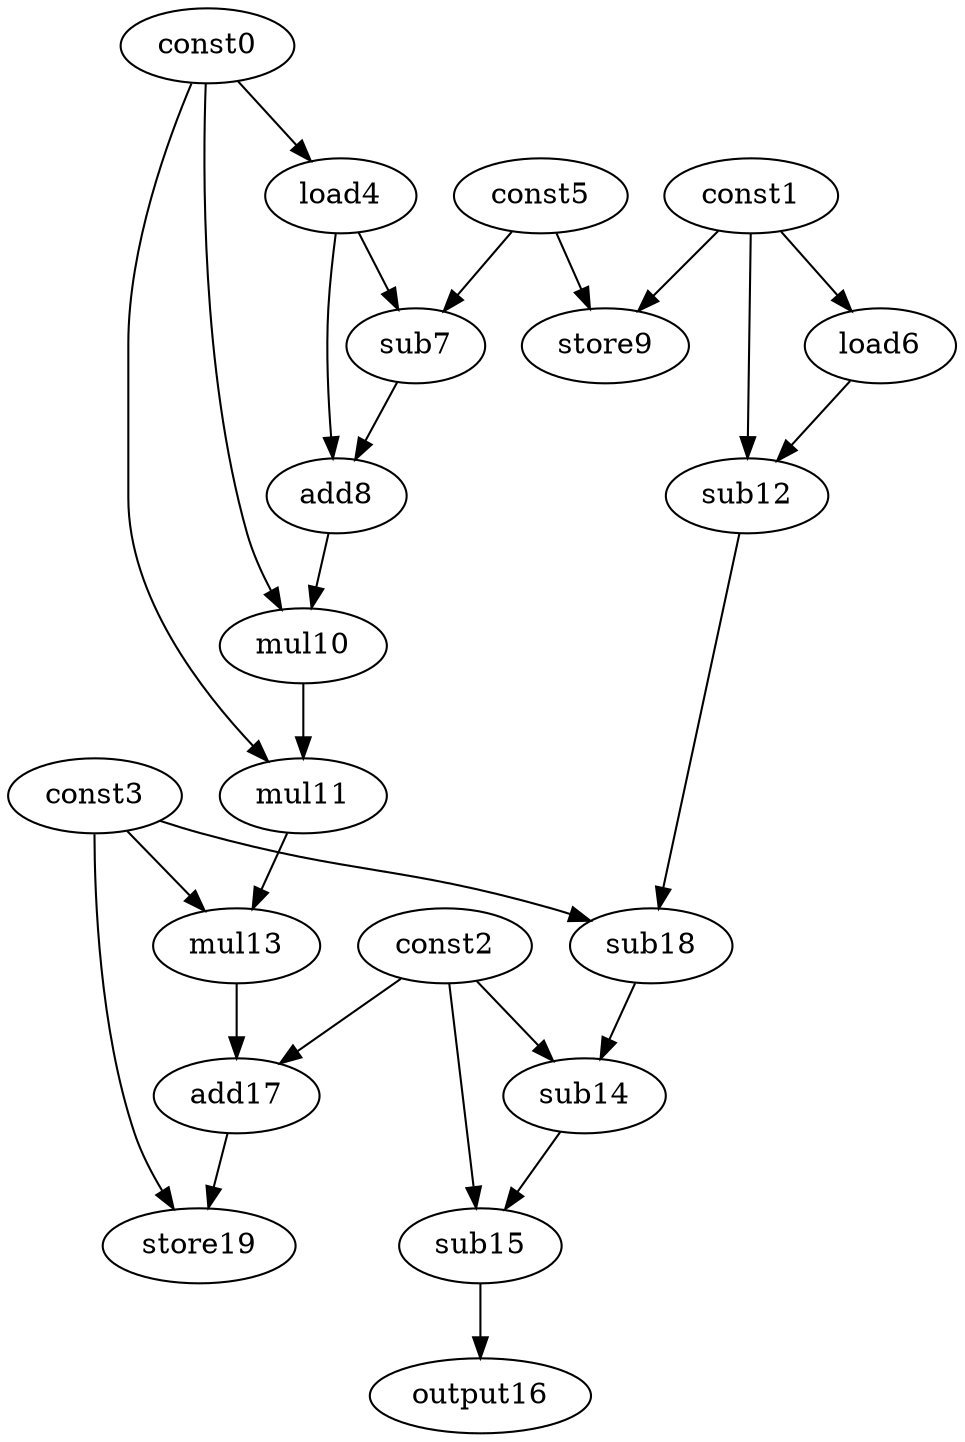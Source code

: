 digraph G { 
const0[opcode=const]; 
const1[opcode=const]; 
const2[opcode=const]; 
const3[opcode=const]; 
load4[opcode=load]; 
const5[opcode=const]; 
load6[opcode=load]; 
sub7[opcode=sub]; 
add8[opcode=add]; 
store9[opcode=store]; 
mul10[opcode=mul]; 
mul11[opcode=mul]; 
sub12[opcode=sub]; 
mul13[opcode=mul]; 
sub14[opcode=sub]; 
sub15[opcode=sub]; 
output16[opcode=output]; 
add17[opcode=add]; 
sub18[opcode=sub]; 
store19[opcode=store]; 
const0->load4[operand=0];
const1->load6[operand=0];
const1->store9[operand=0];
const5->store9[operand=1];
load4->sub7[operand=0];
const5->sub7[operand=1];
const1->sub12[operand=0];
load6->sub12[operand=1];
load4->add8[operand=0];
sub7->add8[operand=1];
const3->sub18[operand=0];
sub12->sub18[operand=1];
const0->mul10[operand=0];
add8->mul10[operand=1];
sub18->sub14[operand=0];
const2->sub14[operand=1];
const0->mul11[operand=0];
mul10->mul11[operand=1];
const2->sub15[operand=0];
sub14->sub15[operand=1];
const3->mul13[operand=0];
mul11->mul13[operand=1];
sub15->output16[operand=0];
const2->add17[operand=0];
mul13->add17[operand=1];
add17->store19[operand=0];
const3->store19[operand=1];
}
